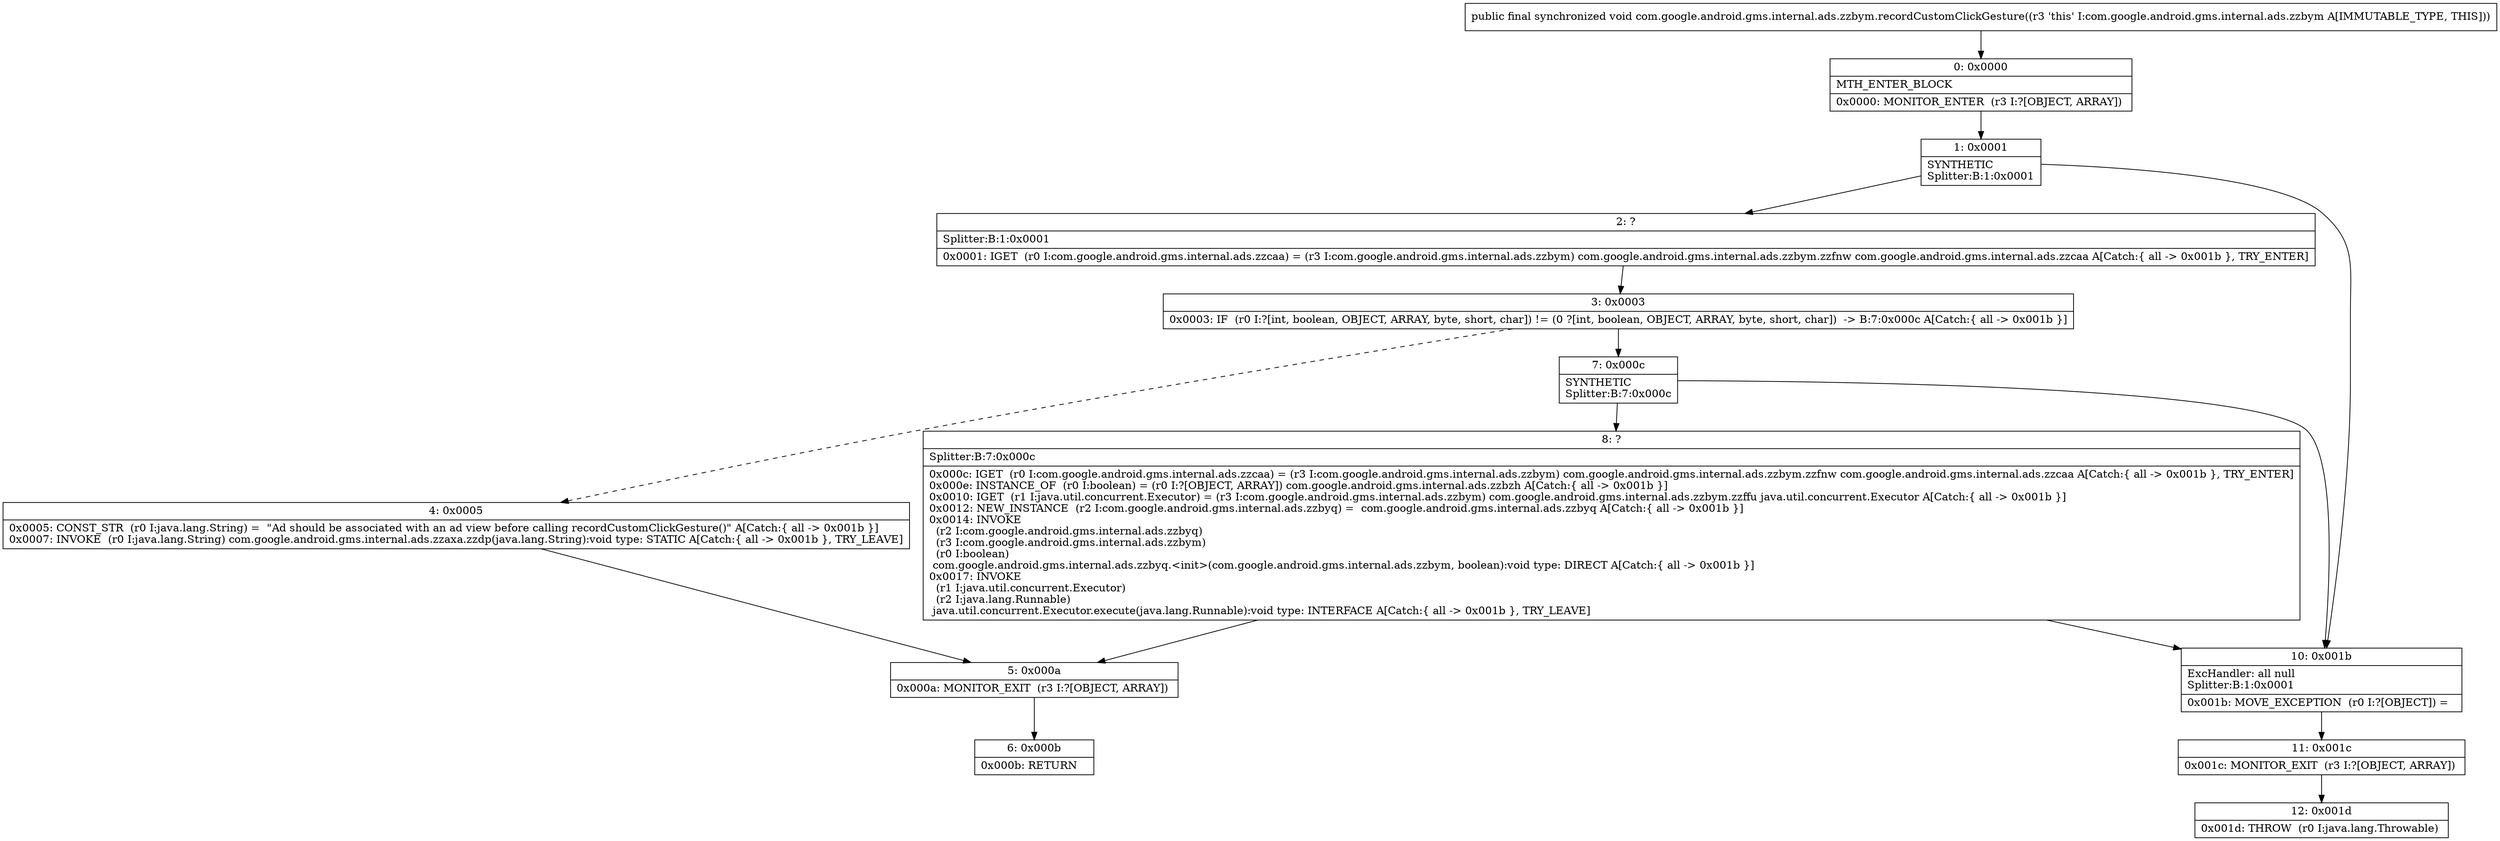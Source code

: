 digraph "CFG forcom.google.android.gms.internal.ads.zzbym.recordCustomClickGesture()V" {
Node_0 [shape=record,label="{0\:\ 0x0000|MTH_ENTER_BLOCK\l|0x0000: MONITOR_ENTER  (r3 I:?[OBJECT, ARRAY]) \l}"];
Node_1 [shape=record,label="{1\:\ 0x0001|SYNTHETIC\lSplitter:B:1:0x0001\l}"];
Node_2 [shape=record,label="{2\:\ ?|Splitter:B:1:0x0001\l|0x0001: IGET  (r0 I:com.google.android.gms.internal.ads.zzcaa) = (r3 I:com.google.android.gms.internal.ads.zzbym) com.google.android.gms.internal.ads.zzbym.zzfnw com.google.android.gms.internal.ads.zzcaa A[Catch:\{ all \-\> 0x001b \}, TRY_ENTER]\l}"];
Node_3 [shape=record,label="{3\:\ 0x0003|0x0003: IF  (r0 I:?[int, boolean, OBJECT, ARRAY, byte, short, char]) != (0 ?[int, boolean, OBJECT, ARRAY, byte, short, char])  \-\> B:7:0x000c A[Catch:\{ all \-\> 0x001b \}]\l}"];
Node_4 [shape=record,label="{4\:\ 0x0005|0x0005: CONST_STR  (r0 I:java.lang.String) =  \"Ad should be associated with an ad view before calling recordCustomClickGesture()\" A[Catch:\{ all \-\> 0x001b \}]\l0x0007: INVOKE  (r0 I:java.lang.String) com.google.android.gms.internal.ads.zzaxa.zzdp(java.lang.String):void type: STATIC A[Catch:\{ all \-\> 0x001b \}, TRY_LEAVE]\l}"];
Node_5 [shape=record,label="{5\:\ 0x000a|0x000a: MONITOR_EXIT  (r3 I:?[OBJECT, ARRAY]) \l}"];
Node_6 [shape=record,label="{6\:\ 0x000b|0x000b: RETURN   \l}"];
Node_7 [shape=record,label="{7\:\ 0x000c|SYNTHETIC\lSplitter:B:7:0x000c\l}"];
Node_8 [shape=record,label="{8\:\ ?|Splitter:B:7:0x000c\l|0x000c: IGET  (r0 I:com.google.android.gms.internal.ads.zzcaa) = (r3 I:com.google.android.gms.internal.ads.zzbym) com.google.android.gms.internal.ads.zzbym.zzfnw com.google.android.gms.internal.ads.zzcaa A[Catch:\{ all \-\> 0x001b \}, TRY_ENTER]\l0x000e: INSTANCE_OF  (r0 I:boolean) = (r0 I:?[OBJECT, ARRAY]) com.google.android.gms.internal.ads.zzbzh A[Catch:\{ all \-\> 0x001b \}]\l0x0010: IGET  (r1 I:java.util.concurrent.Executor) = (r3 I:com.google.android.gms.internal.ads.zzbym) com.google.android.gms.internal.ads.zzbym.zzffu java.util.concurrent.Executor A[Catch:\{ all \-\> 0x001b \}]\l0x0012: NEW_INSTANCE  (r2 I:com.google.android.gms.internal.ads.zzbyq) =  com.google.android.gms.internal.ads.zzbyq A[Catch:\{ all \-\> 0x001b \}]\l0x0014: INVOKE  \l  (r2 I:com.google.android.gms.internal.ads.zzbyq)\l  (r3 I:com.google.android.gms.internal.ads.zzbym)\l  (r0 I:boolean)\l com.google.android.gms.internal.ads.zzbyq.\<init\>(com.google.android.gms.internal.ads.zzbym, boolean):void type: DIRECT A[Catch:\{ all \-\> 0x001b \}]\l0x0017: INVOKE  \l  (r1 I:java.util.concurrent.Executor)\l  (r2 I:java.lang.Runnable)\l java.util.concurrent.Executor.execute(java.lang.Runnable):void type: INTERFACE A[Catch:\{ all \-\> 0x001b \}, TRY_LEAVE]\l}"];
Node_10 [shape=record,label="{10\:\ 0x001b|ExcHandler: all null\lSplitter:B:1:0x0001\l|0x001b: MOVE_EXCEPTION  (r0 I:?[OBJECT]) =  \l}"];
Node_11 [shape=record,label="{11\:\ 0x001c|0x001c: MONITOR_EXIT  (r3 I:?[OBJECT, ARRAY]) \l}"];
Node_12 [shape=record,label="{12\:\ 0x001d|0x001d: THROW  (r0 I:java.lang.Throwable) \l}"];
MethodNode[shape=record,label="{public final synchronized void com.google.android.gms.internal.ads.zzbym.recordCustomClickGesture((r3 'this' I:com.google.android.gms.internal.ads.zzbym A[IMMUTABLE_TYPE, THIS])) }"];
MethodNode -> Node_0;
Node_0 -> Node_1;
Node_1 -> Node_2;
Node_1 -> Node_10;
Node_2 -> Node_3;
Node_3 -> Node_4[style=dashed];
Node_3 -> Node_7;
Node_4 -> Node_5;
Node_5 -> Node_6;
Node_7 -> Node_8;
Node_7 -> Node_10;
Node_8 -> Node_10;
Node_8 -> Node_5;
Node_10 -> Node_11;
Node_11 -> Node_12;
}

